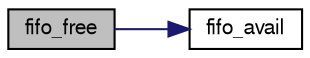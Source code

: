 digraph "fifo_free"
{
  edge [fontname="FreeSans",fontsize="10",labelfontname="FreeSans",labelfontsize="10"];
  node [fontname="FreeSans",fontsize="10",shape=record];
  rankdir="LR";
  Node1 [label="fifo_free",height=0.2,width=0.4,color="black", fillcolor="grey75", style="filled", fontcolor="black"];
  Node1 -> Node2 [color="midnightblue",fontsize="10",style="solid",fontname="FreeSans"];
  Node2 [label="fifo_avail",height=0.2,width=0.4,color="black", fillcolor="white", style="filled",URL="$frsky__x_8c.html#a84f023b865546e5a8433a00db4f06972"];
}
